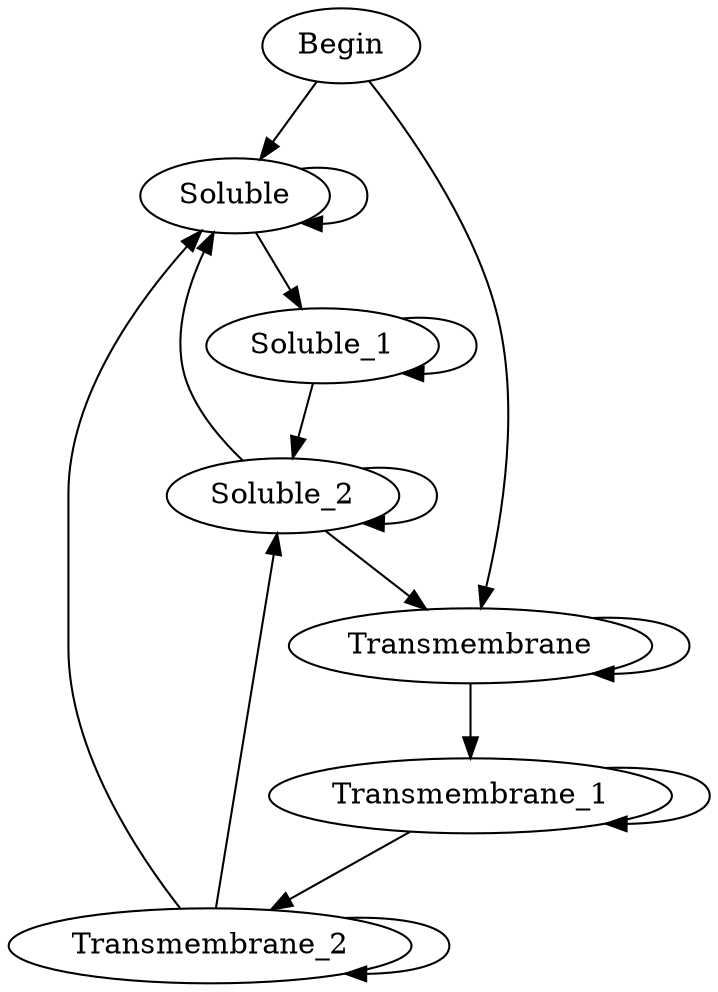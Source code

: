 digraph  {
Begin;
Soluble;
Transmembrane;
Soluble_1;
Transmembrane_1;
Soluble_2;
Transmembrane_2;
Begin -> Soluble  [key=0];
Begin -> Transmembrane  [key=0];
Soluble -> Soluble  [key=0];
Soluble -> Soluble_1  [key=0];
Transmembrane -> Transmembrane  [key=0];
Transmembrane -> Transmembrane_1  [key=0];
Soluble_1 -> Soluble_1  [key=0];
Soluble_1 -> Soluble_2  [key=0];
Transmembrane_1 -> Transmembrane_1  [key=0];
Transmembrane_1 -> Transmembrane_2  [key=0];
Soluble_2 -> Soluble_2  [key=0];
Soluble_2 -> Transmembrane  [key=0];
Soluble_2 -> Soluble  [key=0];
Transmembrane_2 -> Transmembrane_2  [key=0];
Transmembrane_2 -> Soluble  [key=0];
Transmembrane_2 -> Soluble_2  [key=0];
}
